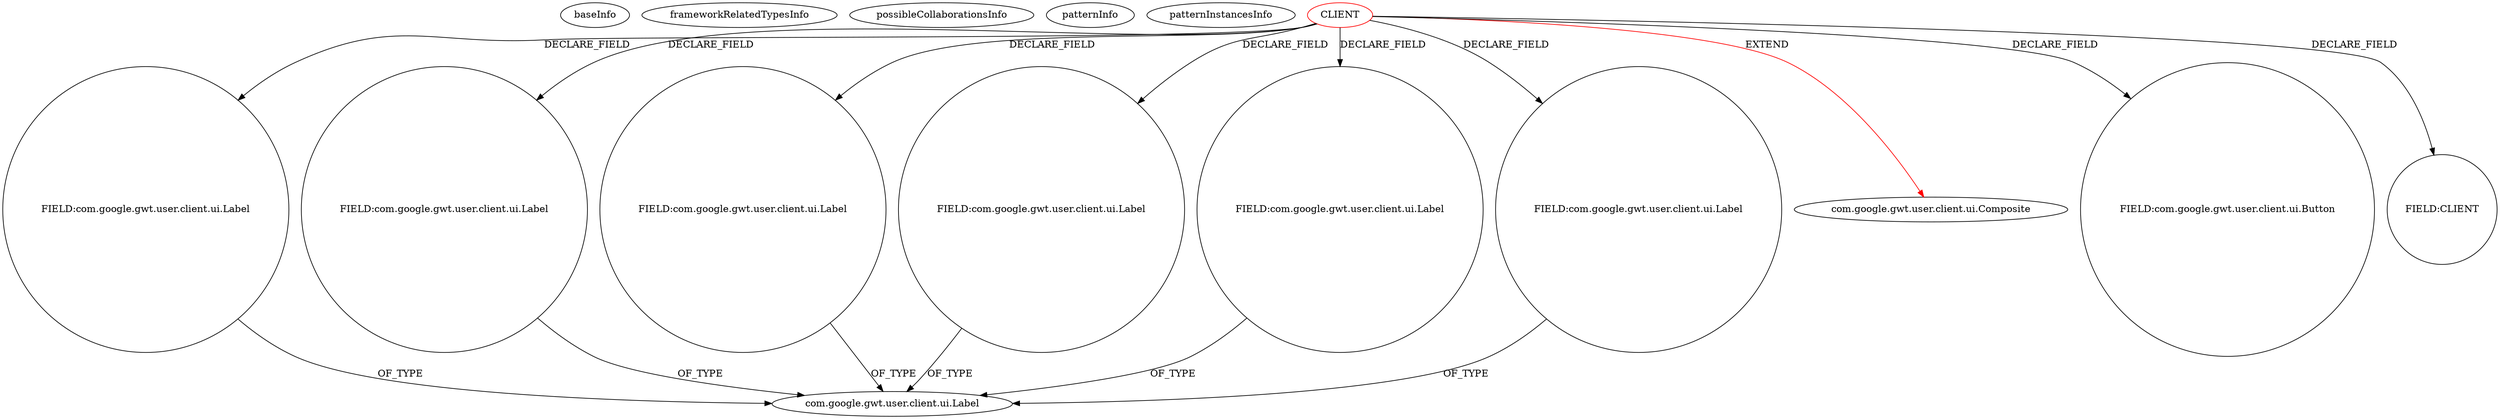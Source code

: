 digraph {
baseInfo[graphId=104,category="pattern",isAnonymous=false,possibleRelation=false]
frameworkRelatedTypesInfo[0="com.google.gwt.user.client.ui.Composite"]
possibleCollaborationsInfo[]
patternInfo[frequency=2.0,patternRootClient=0]
patternInstancesInfo[0="Tok-Ziraja222~/Tok-Ziraja222/Ziraja222-master/src/ziraja/client/view/QuestionView.java~QuestionView~425",1="mrsmastara-home~/mrsmastara-home/home-master/youtube/src/main/java/com/youtube/play/client/local/KitchenSink.java~KitchenSink~4059"]
8[label="com.google.gwt.user.client.ui.Label",vertexType="FRAMEWORK_CLASS_TYPE",isFrameworkType=false]
7[label="FIELD:com.google.gwt.user.client.ui.Label",vertexType="FIELD_DECLARATION",isFrameworkType=false,shape=circle]
15[label="FIELD:com.google.gwt.user.client.ui.Label",vertexType="FIELD_DECLARATION",isFrameworkType=false,shape=circle]
22[label="FIELD:com.google.gwt.user.client.ui.Label",vertexType="FIELD_DECLARATION",isFrameworkType=false,shape=circle]
20[label="FIELD:com.google.gwt.user.client.ui.Label",vertexType="FIELD_DECLARATION",isFrameworkType=false,shape=circle]
32[label="FIELD:com.google.gwt.user.client.ui.Label",vertexType="FIELD_DECLARATION",isFrameworkType=false,shape=circle]
28[label="FIELD:com.google.gwt.user.client.ui.Label",vertexType="FIELD_DECLARATION",isFrameworkType=false,shape=circle]
0[label="CLIENT",vertexType="ROOT_CLIENT_CLASS_DECLARATION",isFrameworkType=false,color=red]
1[label="com.google.gwt.user.client.ui.Composite",vertexType="FRAMEWORK_CLASS_TYPE",isFrameworkType=false]
39[label="FIELD:com.google.gwt.user.client.ui.Button",vertexType="FIELD_DECLARATION",isFrameworkType=false,shape=circle]
41[label="FIELD:CLIENT",vertexType="FIELD_DECLARATION",isFrameworkType=false,shape=circle]
22->8[label="OF_TYPE"]
0->22[label="DECLARE_FIELD"]
15->8[label="OF_TYPE"]
0->15[label="DECLARE_FIELD"]
32->8[label="OF_TYPE"]
0->32[label="DECLARE_FIELD"]
0->1[label="EXTEND",color=red]
0->7[label="DECLARE_FIELD"]
0->41[label="DECLARE_FIELD"]
0->20[label="DECLARE_FIELD"]
20->8[label="OF_TYPE"]
0->28[label="DECLARE_FIELD"]
28->8[label="OF_TYPE"]
7->8[label="OF_TYPE"]
0->39[label="DECLARE_FIELD"]
}
